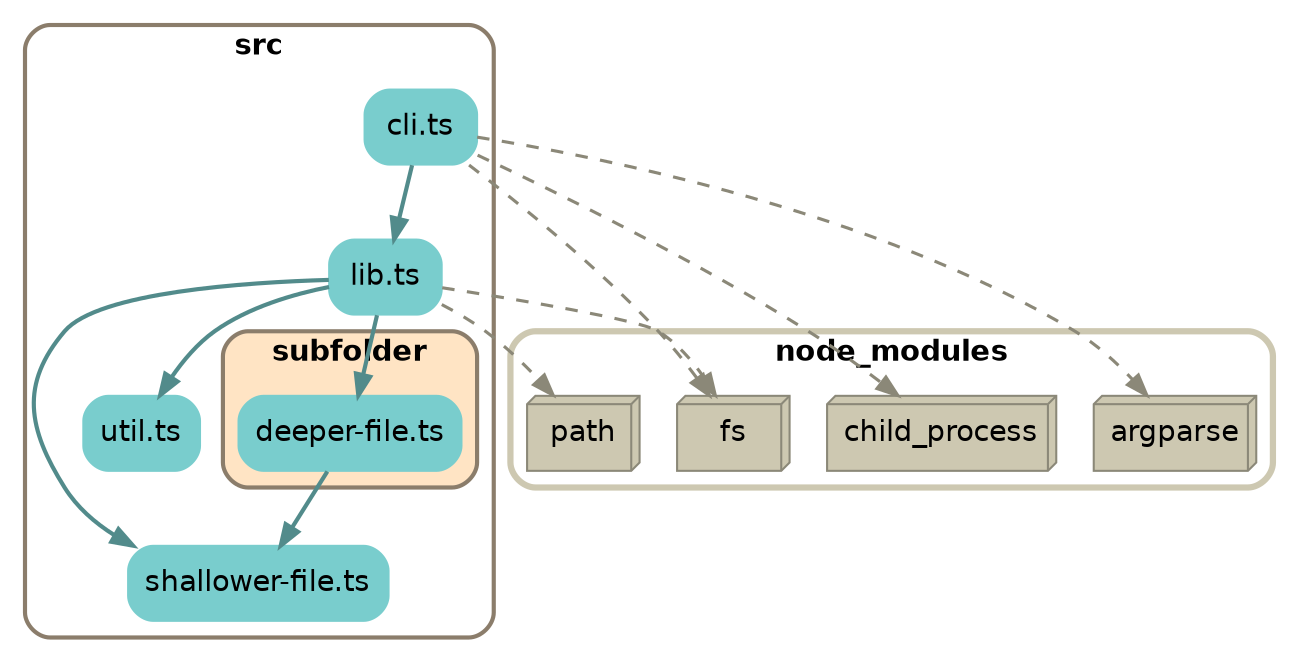 
digraph G {
    //splines=line;
    //splines=polyline;
    splines=true;
    rankdir=TB;
    //newrank=true;
    compound=true;
    graph [fontname = "helvetica"];  // dpi=72
    node [fontname = "helvetica"];
    edge [fontname = "helvetica"];
    
    // files in their folder clusters

    subgraph cluster6096933377 {
        label=<<b>src</b>>;
        style="rounded";
        color=bisque4;
        penwidth=2;
                
        "src/cli.ts" [label="cli.ts", shape=rectangle; style="rounded,filled"; color=darkslategray3];
        "src/lib.ts" [label="lib.ts", shape=rectangle; style="rounded,filled"; color=darkslategray3];
        "src/shallower-file.ts" [label="shallower-file.ts", shape=rectangle; style="rounded,filled"; color=darkslategray3];
        "src/util.ts" [label="util.ts", shape=rectangle; style="rounded,filled"; color=darkslategray3];

        subgraph cluster7078523439 {
            label=<<b>subfolder</b>>;
            style="rounded,filled";
            fillcolor=bisque;
            color=bisque4;
            penwidth=2;
                
            "src/subfolder/deeper-file.ts" [label="deeper-file.ts", shape=rectangle; style="rounded,filled"; color=darkslategray3];
        }
    }

    // packages in their own cluster

    subgraph clusterPackages {
        label=<<b>node_modules</b>>;
        color=cornsilk3;
        penwidth=3;
        style="rounded";
        
        "fs" [shape=box3d, style=filled, fillcolor=cornsilk3, color=cornsilk4];
        "child_process" [shape=box3d, style=filled, fillcolor=cornsilk3, color=cornsilk4];
        "argparse" [shape=box3d, style=filled, fillcolor=cornsilk3, color=cornsilk4];
        "path" [shape=box3d, style=filled, fillcolor=cornsilk3, color=cornsilk4];
}

    // edges between files
    "src/cli.ts" -> "src/lib.ts" [penwidth=2; color=darkslategray4];
    "src/lib.ts" -> "src/util.ts" [penwidth=2; color=darkslategray4];
    "src/lib.ts" -> "src/subfolder/deeper-file.ts" [penwidth=2; color=darkslategray4];
    "src/lib.ts" -> "src/shallower-file.ts" [penwidth=2; color=darkslategray4];
    "src/subfolder/deeper-file.ts" -> "src/shallower-file.ts" [penwidth=2; color=darkslategray4];

    // edges from files to packages
    "src/cli.ts" -> "fs" [penwidth=1.5; style=dashed, color=cornsilk4, weight=1];
    "src/cli.ts" -> "child_process" [penwidth=1.5; style=dashed, color=cornsilk4, weight=1];
    "src/cli.ts" -> "argparse" [penwidth=1.5; style=dashed, color=cornsilk4, weight=1];
    "src/lib.ts" -> "fs" [penwidth=1.5; style=dashed, color=cornsilk4, weight=1];
    "src/lib.ts" -> "path" [penwidth=1.5; style=dashed, color=cornsilk4, weight=1];

}
